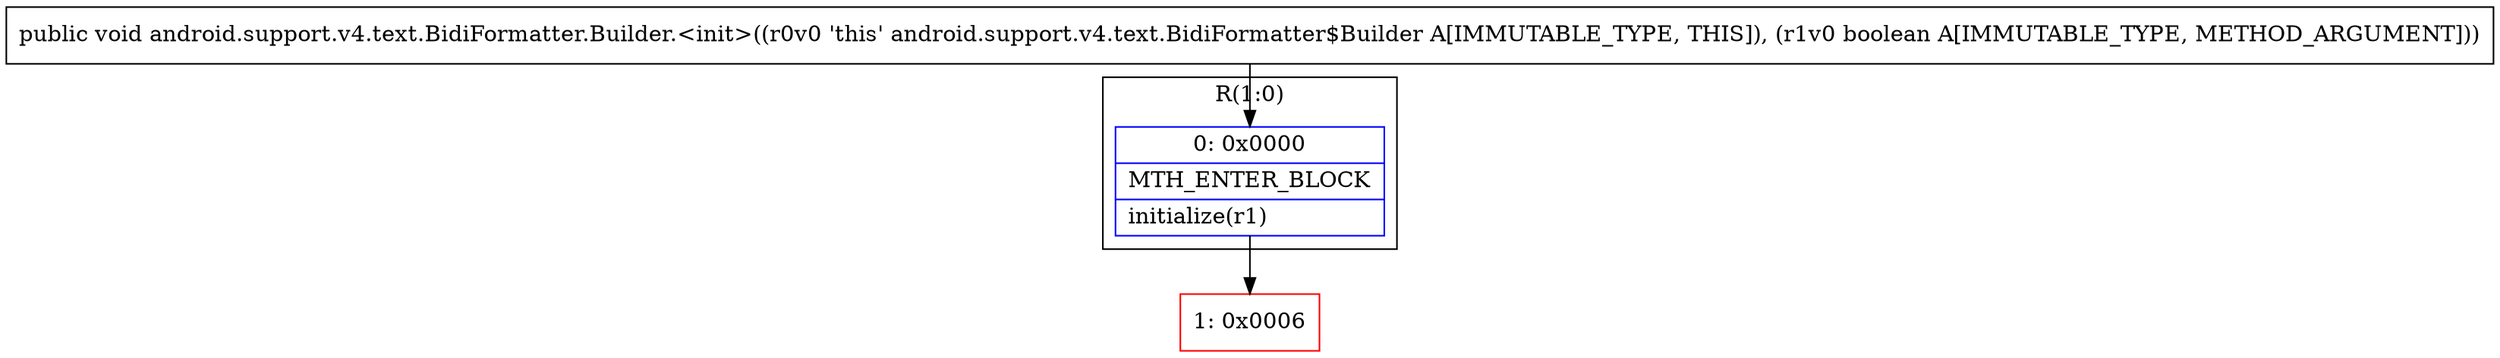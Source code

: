 digraph "CFG forandroid.support.v4.text.BidiFormatter.Builder.\<init\>(Z)V" {
subgraph cluster_Region_1008117923 {
label = "R(1:0)";
node [shape=record,color=blue];
Node_0 [shape=record,label="{0\:\ 0x0000|MTH_ENTER_BLOCK\l|initialize(r1)\l}"];
}
Node_1 [shape=record,color=red,label="{1\:\ 0x0006}"];
MethodNode[shape=record,label="{public void android.support.v4.text.BidiFormatter.Builder.\<init\>((r0v0 'this' android.support.v4.text.BidiFormatter$Builder A[IMMUTABLE_TYPE, THIS]), (r1v0 boolean A[IMMUTABLE_TYPE, METHOD_ARGUMENT])) }"];
MethodNode -> Node_0;
Node_0 -> Node_1;
}

